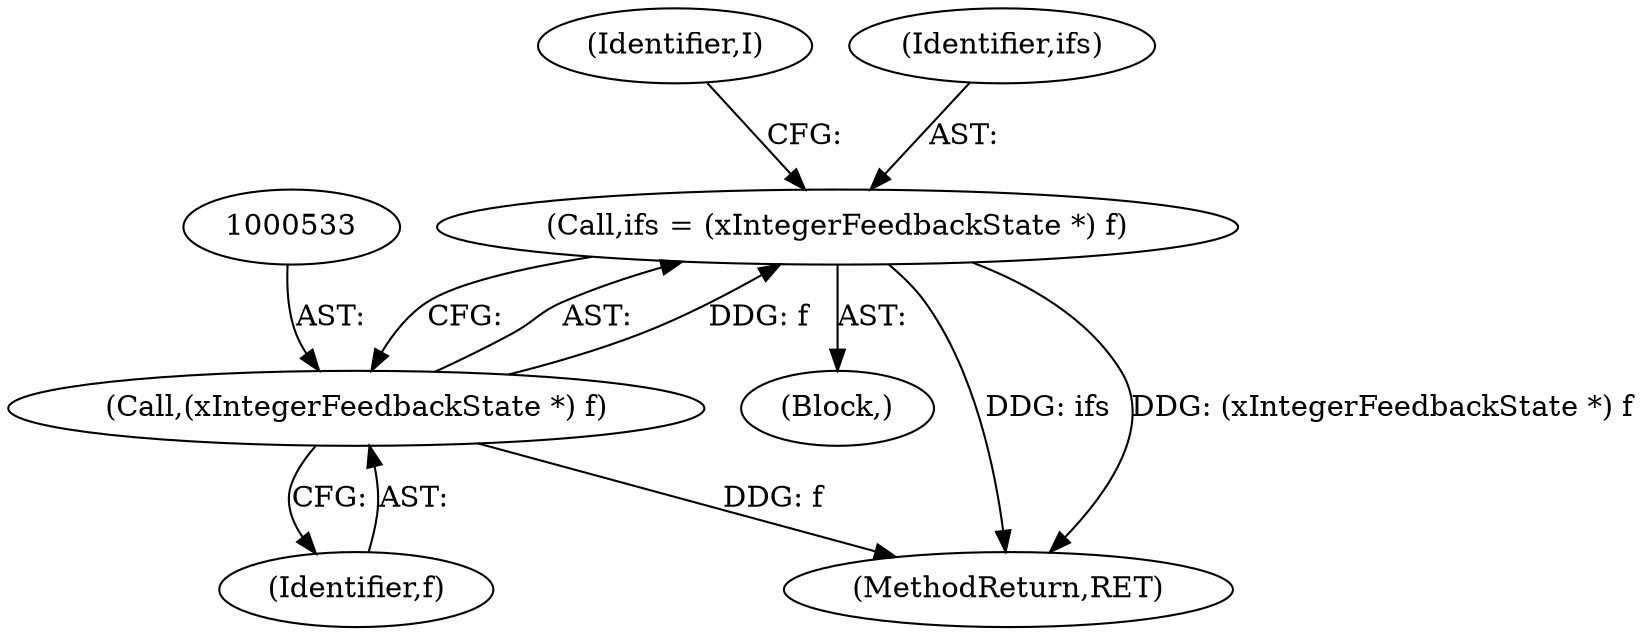 digraph "0_libXi_19a9cd607de73947fcfb104682f203ffe4e1f4e5_1@pointer" {
"1000530" [label="(Call,ifs = (xIntegerFeedbackState *) f)"];
"1000532" [label="(Call,(xIntegerFeedbackState *) f)"];
"1000536" [label="(Identifier,I)"];
"1000530" [label="(Call,ifs = (xIntegerFeedbackState *) f)"];
"1000534" [label="(Identifier,f)"];
"1000527" [label="(Block,)"];
"1000532" [label="(Call,(xIntegerFeedbackState *) f)"];
"1000775" [label="(MethodReturn,RET)"];
"1000531" [label="(Identifier,ifs)"];
"1000530" -> "1000527"  [label="AST: "];
"1000530" -> "1000532"  [label="CFG: "];
"1000531" -> "1000530"  [label="AST: "];
"1000532" -> "1000530"  [label="AST: "];
"1000536" -> "1000530"  [label="CFG: "];
"1000530" -> "1000775"  [label="DDG: ifs"];
"1000530" -> "1000775"  [label="DDG: (xIntegerFeedbackState *) f"];
"1000532" -> "1000530"  [label="DDG: f"];
"1000532" -> "1000534"  [label="CFG: "];
"1000533" -> "1000532"  [label="AST: "];
"1000534" -> "1000532"  [label="AST: "];
"1000532" -> "1000775"  [label="DDG: f"];
}
